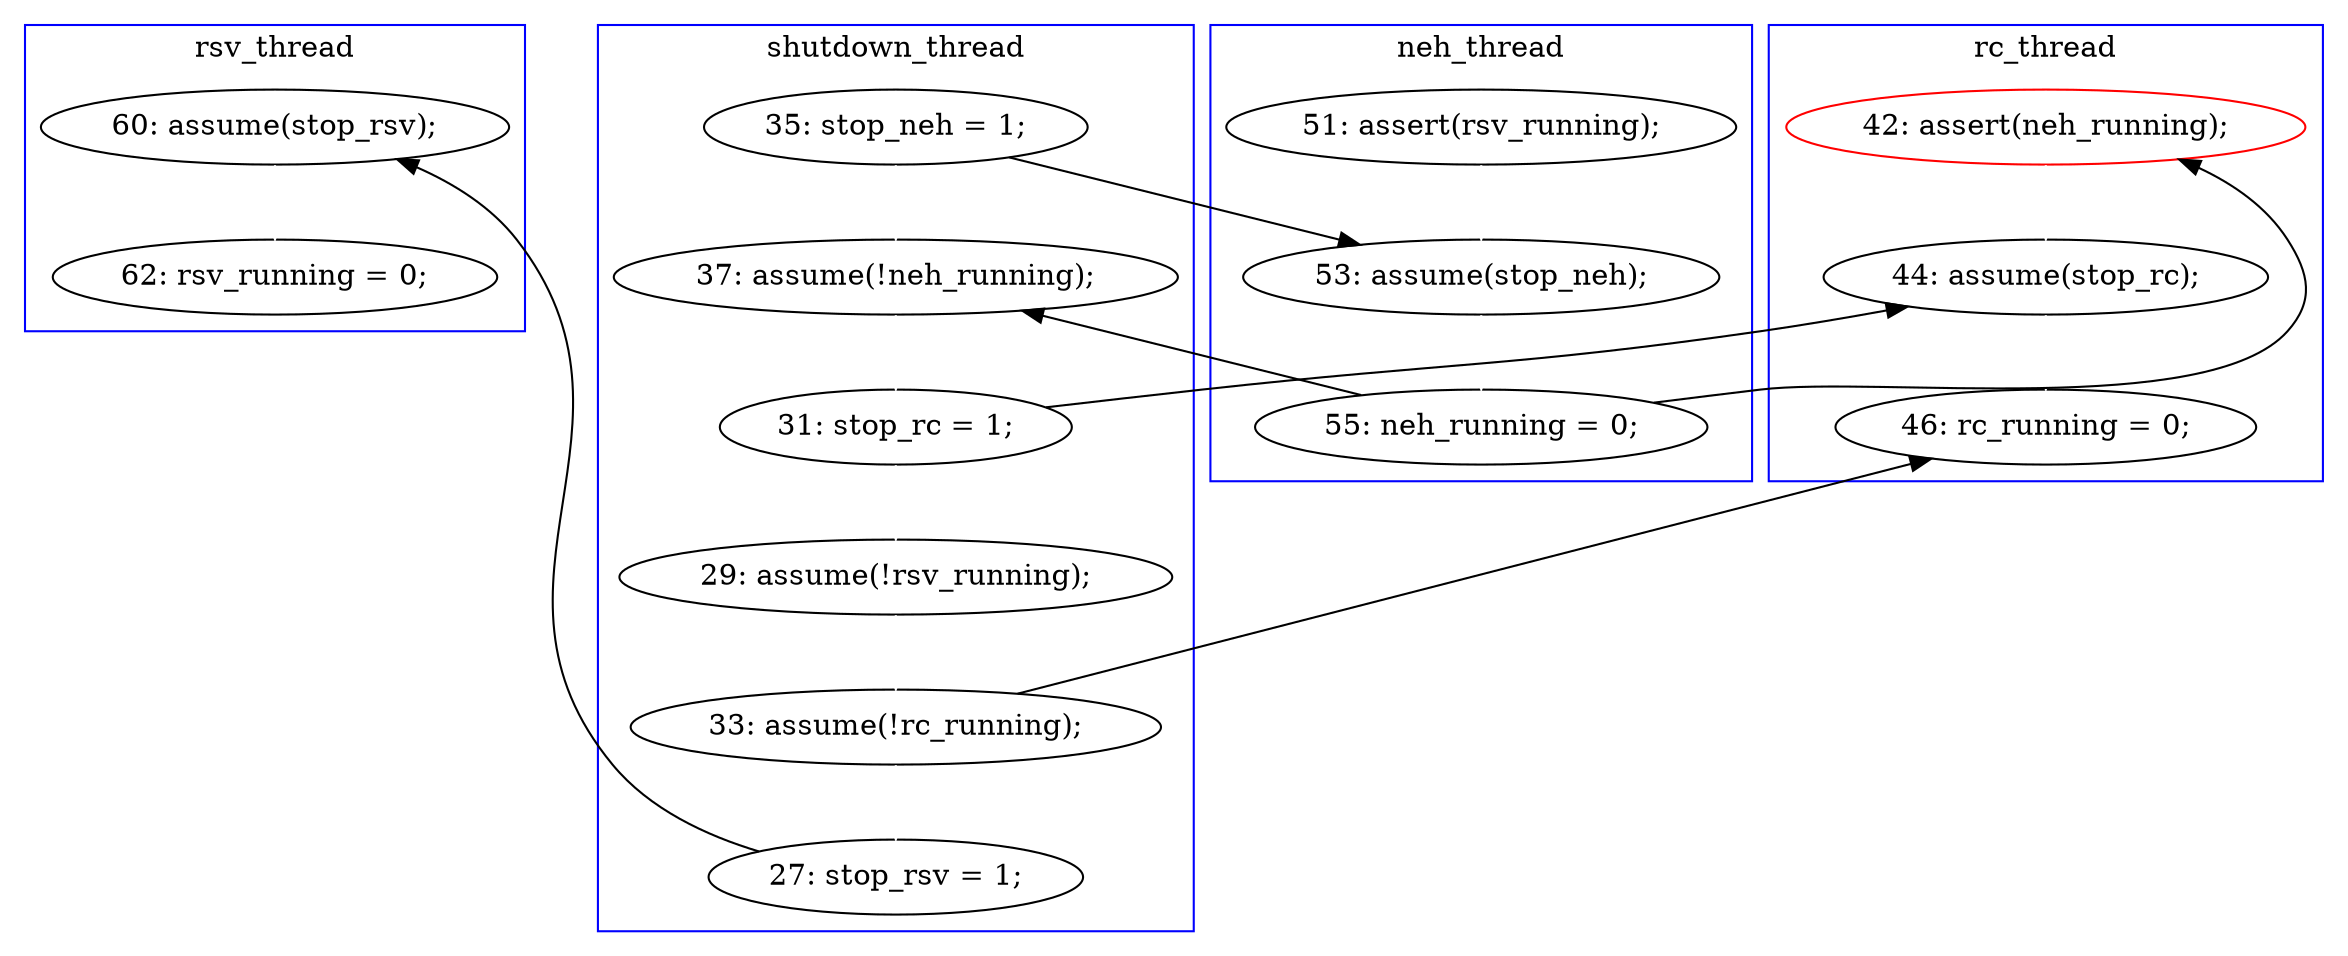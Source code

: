 digraph Counterexample {
	26 -> 29 [color = white, style = solid]
	16 -> 17 [color = white, style = solid]
	18 -> 19 [color = white, style = solid]
	24 -> 29 [color = black, style = solid, constraint = false]
	14 -> 16 [color = white, style = solid]
	12 -> 16 [color = black, style = solid, constraint = false]
	25 -> 33 [color = black, style = solid, constraint = false]
	19 -> 21 [color = white, style = solid]
	17 -> 18 [color = black, style = solid, constraint = false]
	24 -> 25 [color = white, style = solid]
	21 -> 24 [color = white, style = solid]
	20 -> 26 [color = white, style = solid]
	17 -> 20 [color = black, style = solid, constraint = false]
	19 -> 26 [color = black, style = solid, constraint = false]
	12 -> 18 [color = white, style = solid]
	33 -> 36 [color = white, style = solid]
	subgraph cluster4 {
		label = rsv_thread
		color = blue
		33  [label = "60: assume(stop_rsv);"]
		36  [label = "62: rsv_running = 0;"]
	}
	subgraph cluster2 {
		label = rc_thread
		color = blue
		29  [label = "46: rc_running = 0;"]
		26  [label = "44: assume(stop_rc);"]
		20  [label = "42: assert(neh_running);", color = red]
	}
	subgraph cluster1 {
		label = shutdown_thread
		color = blue
		21  [label = "29: assume(!rsv_running);"]
		24  [label = "33: assume(!rc_running);"]
		19  [label = "31: stop_rc = 1;"]
		12  [label = "35: stop_neh = 1;"]
		18  [label = "37: assume(!neh_running);"]
		25  [label = "27: stop_rsv = 1;"]
	}
	subgraph cluster3 {
		label = neh_thread
		color = blue
		17  [label = "55: neh_running = 0;"]
		16  [label = "53: assume(stop_neh);"]
		14  [label = "51: assert(rsv_running);"]
	}
}